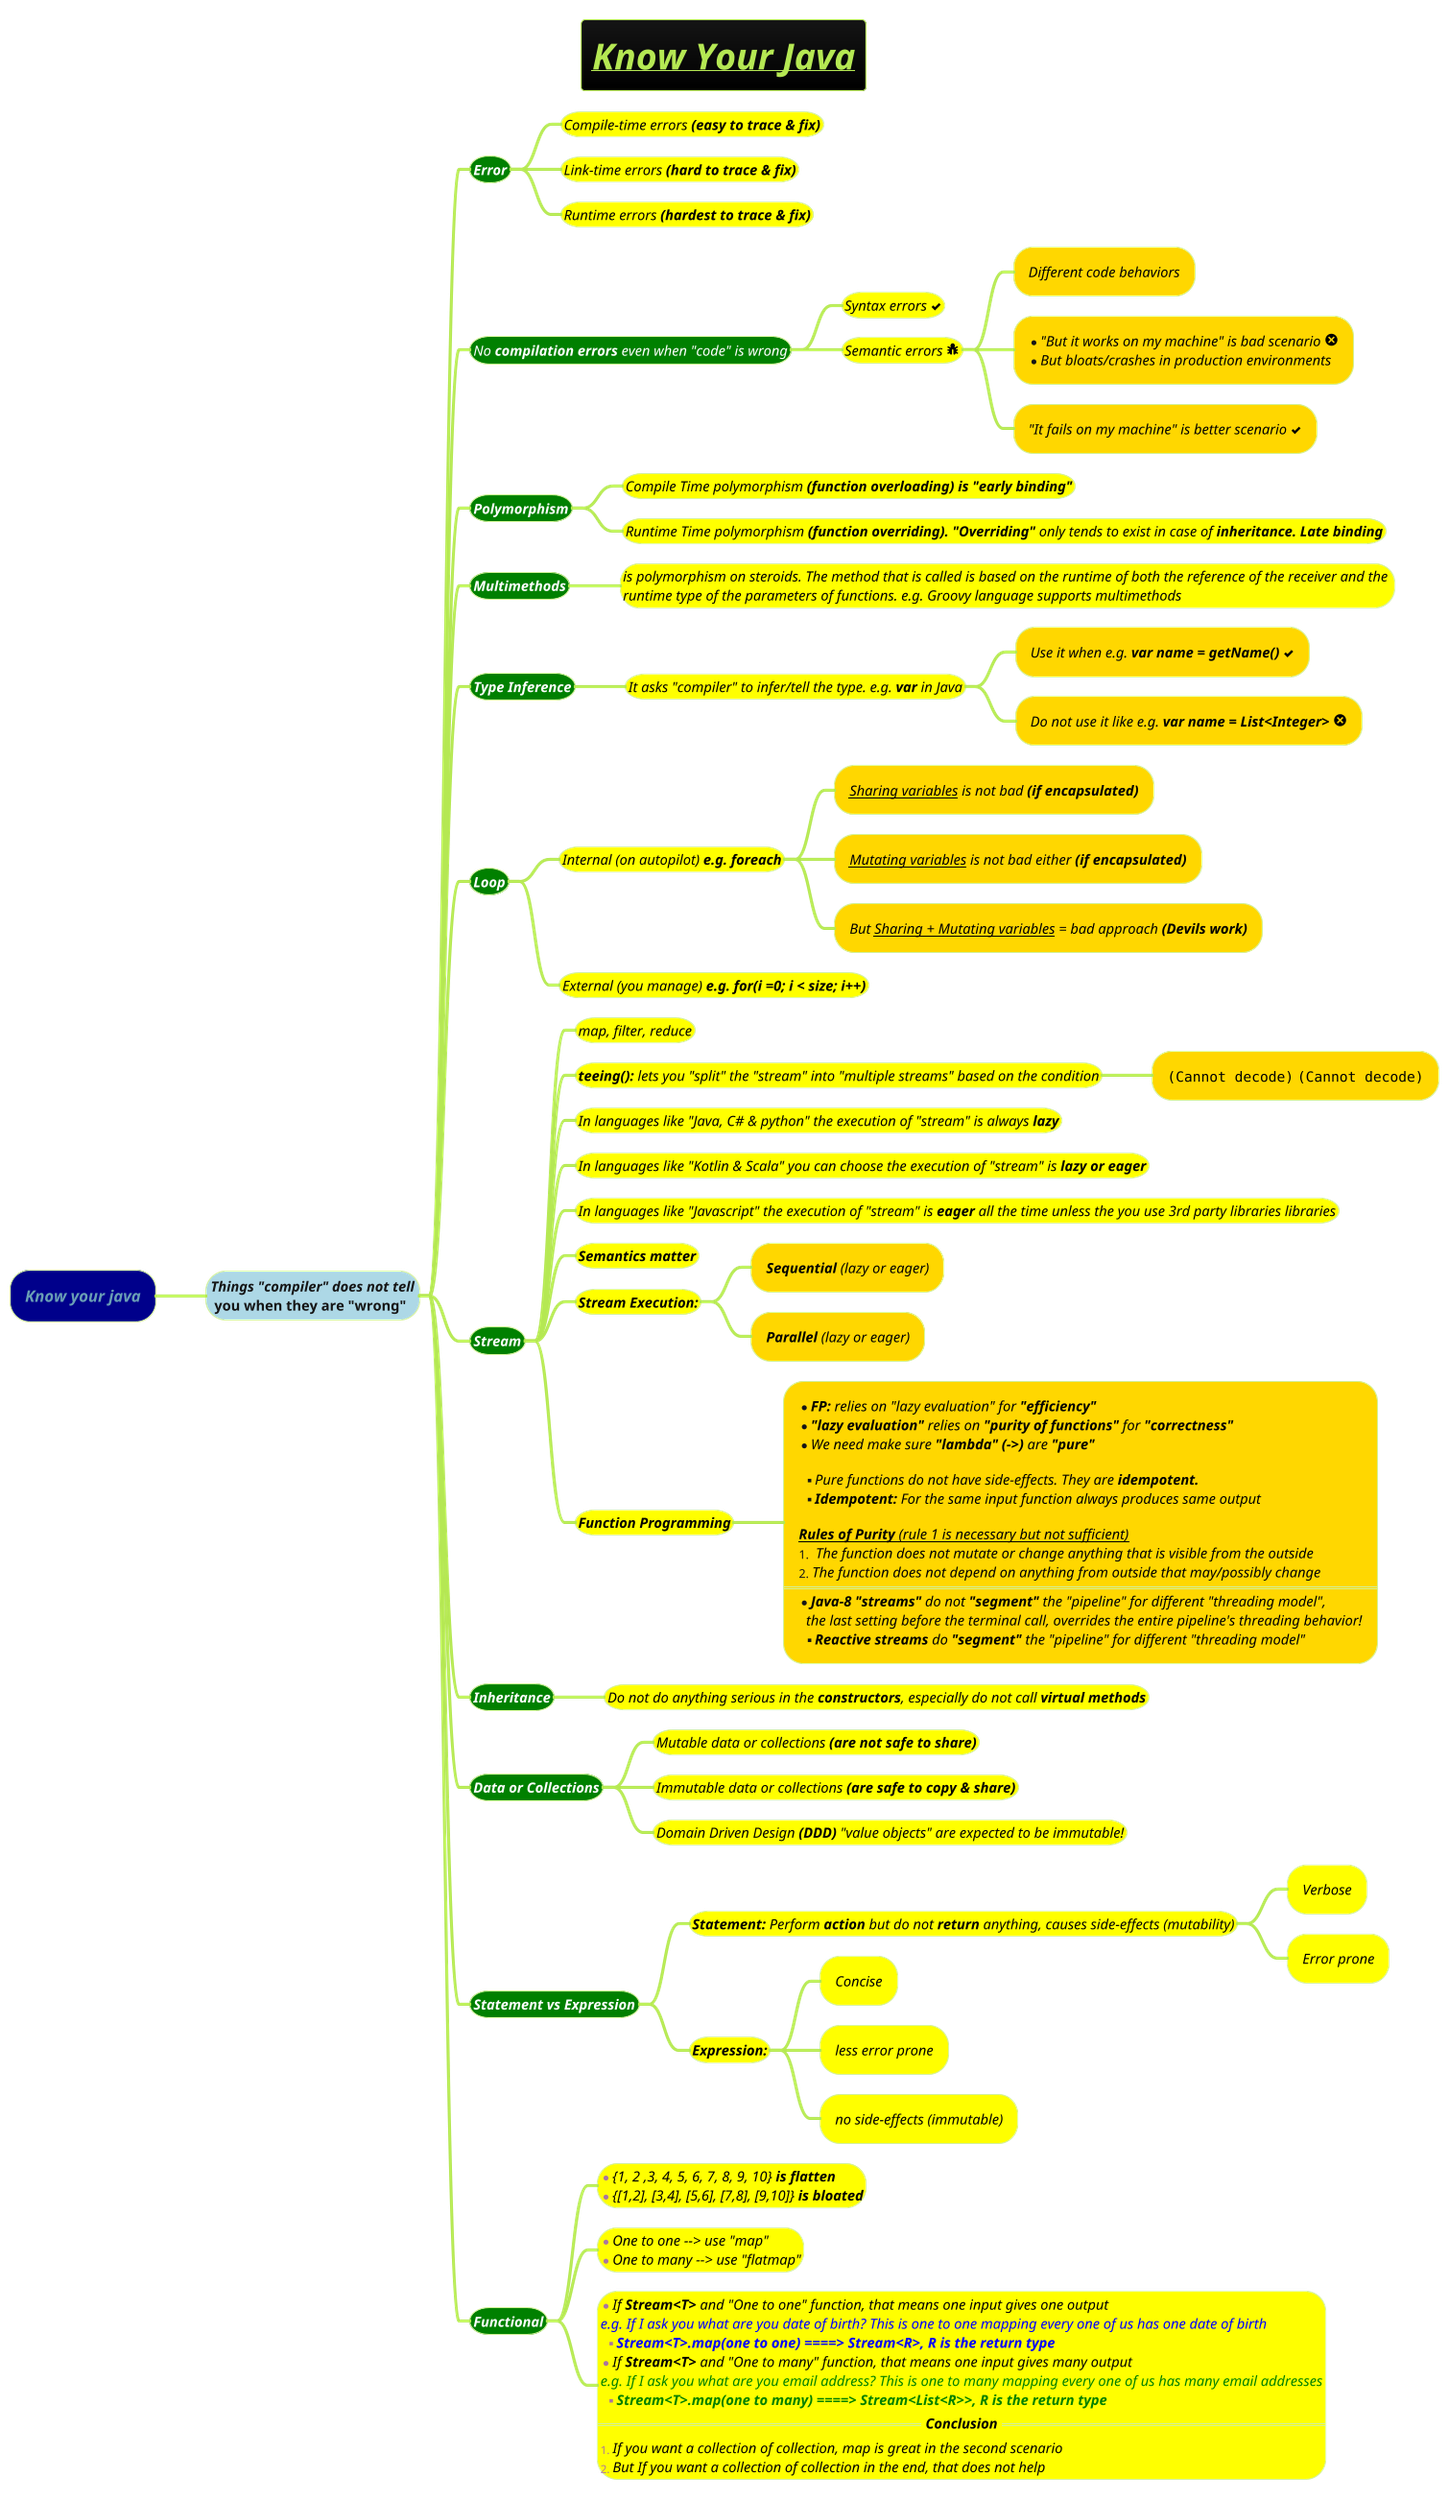 @startmindmap
title =<b><i><u>Know Your Java
!theme hacker

*[#darkblue] <i>Know your java
**[#lightblue] <i>Things "compiler" does not tell\n you when they are "wrong"
***[#green] <size:14><color #white><i><b>Error
****[#yellow] <size:14><color #black><i>Compile-time errors <b>(easy to trace & fix)
****[#yellow] <size:14><color #black><i>Link-time errors <b>(hard to trace & fix)
****[#yellow] <size:14><color #black><i>Runtime errors <b>(hardest to trace & fix)
***[#green] <size:14><color #white><i>No <b>compilation errors</b> even when "code" is wrong
****[#yellow] <size:14><color #black><i>Syntax errors <&check>
****[#yellow] <size:14><color #black><i>Semantic errors <size:18><&bug>
*****[#gold] <size:14><color #black><i>Different code behaviors
*****[#gold] *<size:14><color #black><i>"But it works on my machine" is bad scenario <size:18><&circle-x>\n*<size:14><color #black><i>But bloats/crashes in production environments
*****[#gold] <size:14><color #black><i>"It fails on my machine" is better scenario <&check>
***[#green] <size:14><color #white><i><b>Polymorphism
****[#yellow] <size:14><color #black><i>Compile Time polymorphism <b>(function overloading) is "early binding"
****[#yellow] <size:14><color #black><i>Runtime Time polymorphism **(function overriding). "Overriding"** only tends to exist in case of <b>inheritance. Late binding
***[#green] <size:14><color #white><i><b>Multimethods
****[#yellow] <size:14><color #black><i>is polymorphism on steroids. The method that is called is based on the runtime of both the reference of the receiver and the \n<size:14><color #black><i>runtime type of the parameters of functions. e.g. Groovy language supports multimethods
***[#green] <size:14><color #white><i><b>Type Inference
****[#yellow] <size:14><color #black><i>It asks "compiler" to infer/tell the type. e.g. **var** in Java
*****[#gold] <size:14><color #black><i>Use it when e.g. <b>var name = getName() <&check>
*****[#gold] <size:14><color #black><i>Do not use it like e.g. <b>var name = List<Integer> <size:18><&circle-x>
***[#green] <size:14><color #white><i><b>Loop
****[#yellow] <size:14><color #black><i>Internal (on autopilot) <b>e.g. foreach
*****[#gold] <size:14><color #black><i>__Sharing variables__ is not bad <b>(if encapsulated)
*****[#gold] <size:14><color #black><i>__Mutating variables__ is not bad either <b>(if encapsulated)
*****[#gold] <size:14><color #black><i>But __Sharing + Mutating variables__ = bad approach <b>(Devils work)
****[#yellow] <size:14><color #black><i>External (you manage) <b>e.g. for(i =0; i < size; i++)
***[#green] <size:14><color #white><i><b>Stream
****[#yellow] <size:14><color #black><i>map, filter, reduce
****[#yellow] <size:14><color #black><i><b>teeing():</b> lets you "split" the "stream" into "multiple streams" based on the condition
*****[#gold] <size:14><color #black><i><img:images/img_4.png> <img:images/img_5.png>
****[#yellow] <size:14><color #black><i>In languages like "Java, C# & python" the execution of "stream" is always <b>lazy
****[#yellow] <size:14><color #black><i>In languages like "Kotlin & Scala" you can choose the execution of "stream" is <b>lazy or eager
****[#yellow] <size:14><color #black><i>In languages like "Javascript" the execution of "stream" is <b>eager</b> all the time unless the you use 3rd party libraries libraries
****[#yellow] <size:14><color #black><i><b>Semantics matter
****[#yellow] <size:14><color #black><i><b>Stream Execution:
*****[#gold] <size:14><color #black><i><b>Sequential </b>(lazy or eager)
*****[#gold] <size:14><color #black><i><b>Parallel </b>(lazy or eager)
****[#yellow] <size:14><color #black><i><b>Function Programming
*****[#gold]:*<size:14><color #black><i>**FP:** relies on "lazy evaluation" for <b>"efficiency"
*<size:14><color #black><i>**"lazy evaluation"** relies on **"purity of functions"** for <b>"correctness"
*<size:14><color #black><i>We need make sure **"lambda" (->)** are <b>"pure"

**<size:14><color #black><i>Pure functions do not have side-effects. They are <b>idempotent.
**<size:14><color #black><i>**Idempotent:** For the same input function always produces same output

<size:14><color #black><i><u><b>Rules of Purity </b>(rule 1 is necessary but not sufficient)
#<size:14><color #black><i> The function does not mutate or change anything that is visible from the outside
#<size:14><color #black><i>The function does not depend on anything from outside that may/possibly change
====
*<size:14><color #black><i><b>Java-8 "streams"</b> do not **"segment"** the "pipeline" for different "threading model",
<size:14><color #black><i>  the last setting before the terminal call, overrides the entire pipeline's threading behavior!
**<size:14><color #black><i><b>Reactive streams</b> do **"segment"** the "pipeline" for different "threading model";
***[#green] <size:14><color #white><i><b>Inheritance
****[#yellow] <size:14><color #black><i>Do not do anything serious in the **constructors**, especially do not call <b>virtual methods
***[#green] <size:14><color #white><i><b>Data or Collections
****[#yellow] <size:14><color #black><i>Mutable data or collections <b>(are not safe to share)
****[#yellow] <size:14><color #black><i>Immutable data or collections <b>(are safe to copy & share)
****[#yellow] <size:14><color #black><i>Domain Driven Design **(DDD)** "value objects" are expected to be immutable!
***[#green] <size:14><color #white><i><b>Statement vs Expression
****[#yellow] <size:14><color #black><i><b>Statement:</b> Perform **action** but do not **return** anything, causes side-effects (mutability)
*****[#yellow] <size:14><color #black><i>Verbose
*****[#yellow] <size:14><color #black><i>Error prone
****[#yellow] <size:14><color #black><i><b>Expression:
*****[#yellow] <size:14><color #black><i>Concise
*****[#yellow] <size:14><color #black><i>less error prone
*****[#yellow] <size:14><color #black><i>no side-effects (immutable)
***[#green] <size:14><color #white><i><b>Functional
****[#yellow] *<size:14><color #black><i>{1, 2 ,3, 4, 5, 6, 7, 8, 9, 10} <b>is flatten\n*<size:14><color #black><i>{[1,2], [3,4], [5,6], [7,8], [9,10]} <b>is bloated
****[#yellow] *<size:14><color #black><i>One to one --> use "map"\n*<size:14><color #black><i>One to many --> use "flatmap"
****[#yellow]:*<size:14><color #black><i>If<b> Stream<T></b> and "One to one" function, that means one input gives one output
<size:14><color #blue><i>e.g. If I ask you what are you date of birth? This is one to one mapping every one of us has one date of birth
**<size:14><color #blue><i><b>Stream<T>.map(one to one) ====> Stream<R>, R is the return type
*<size:14><color #black><i>If<b> Stream<T></b> and "One to many" function, that means one input gives many output
<size:14><color #green><i>e.g. If I ask you what are you email address? This is one to many mapping every one of us has many email addresses
**<size:14><color #green><i><b>Stream<T>.map(one to many) ====> Stream<List<R>>, R is the return type
==<size:14><color #black><i><b>Conclusion==
#<size:14><color #black><i>If you want a collection of collection, map is great in the second scenario
#<size:14><color #black><i>But If you want a collection of collection in the end, that does not help;

@endmindmap


